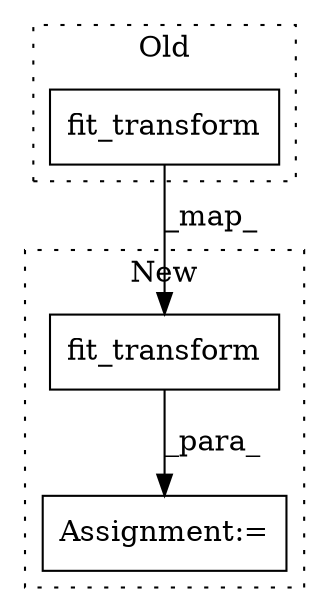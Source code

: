 digraph G {
subgraph cluster0 {
1 [label="fit_transform" a="32" s="343,360" l="14,1" shape="box"];
label = "Old";
style="dotted";
}
subgraph cluster1 {
2 [label="fit_transform" a="32" s="396,413" l="14,1" shape="box"];
3 [label="Assignment:=" a="7" s="575" l="1" shape="box"];
label = "New";
style="dotted";
}
1 -> 2 [label="_map_"];
2 -> 3 [label="_para_"];
}